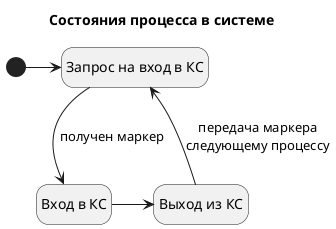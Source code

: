 @startuml

title "Состояния процесса в системе"

hide empty description

state "Запрос на вход в КС" as S1
state "Вход в КС" as S2
state "Выход из КС" as S3

[*] -> S1
S1 --> S2 : получен маркер
S2 -> S3
S3 -> S1 : передача маркера\nследующему процессу

@enduml
